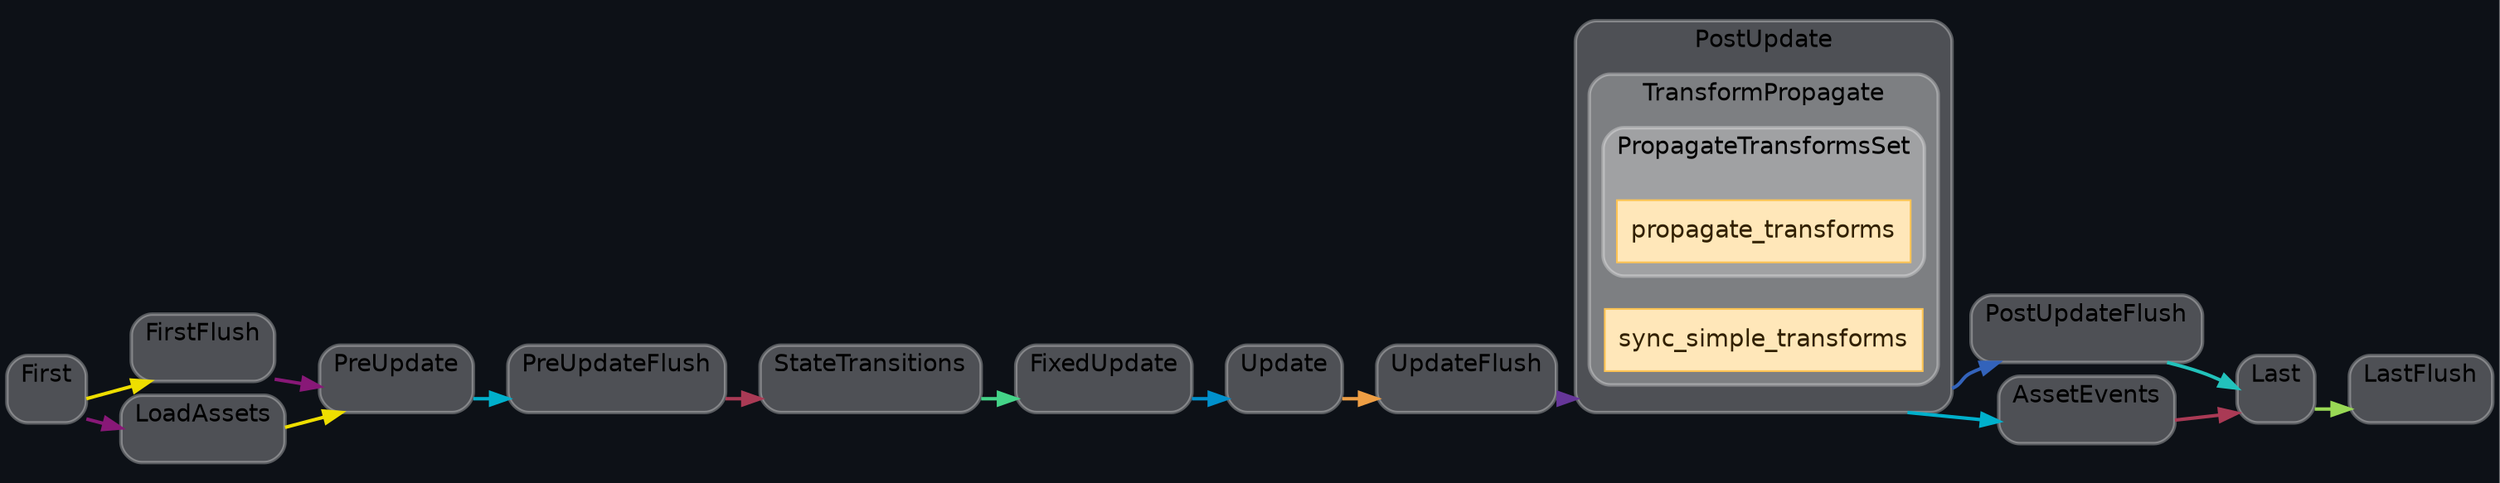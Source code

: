 digraph "" {
	"compound"="true";
	"splines"="spline";
	"rankdir"="LR";
	"bgcolor"="#0d1117";
	"fontname"="Helvetica";
	"nodesep"="0.15";
	edge ["penwidth"="2"];
	node ["shape"="box", "style"="filled"];
	subgraph "clusternode_Set(0)" {
		"style"="rounded,filled";
		"label"="Update";
		"tooltip"="Update";
		"fillcolor"="#ffffff44";
		"color"="#ffffff50";
		"penwidth"="2";
		"set_marker_node_Set(0)" ["style"="invis", "label"="", "height"="0", "shape"="point"]
	}
	
	subgraph "clusternode_Set(2)" {
		"style"="rounded,filled";
		"label"="FirstFlush";
		"tooltip"="FirstFlush";
		"fillcolor"="#ffffff44";
		"color"="#ffffff50";
		"penwidth"="2";
		"set_marker_node_Set(2)" ["style"="invis", "label"="", "height"="0", "shape"="point"]
	}
	
	subgraph "clusternode_Set(3)" {
		"style"="rounded,filled";
		"label"="PreUpdateFlush";
		"tooltip"="PreUpdateFlush";
		"fillcolor"="#ffffff44";
		"color"="#ffffff50";
		"penwidth"="2";
		"set_marker_node_Set(3)" ["style"="invis", "label"="", "height"="0", "shape"="point"]
	}
	
	subgraph "clusternode_Set(4)" {
		"style"="rounded,filled";
		"label"="UpdateFlush";
		"tooltip"="UpdateFlush";
		"fillcolor"="#ffffff44";
		"color"="#ffffff50";
		"penwidth"="2";
		"set_marker_node_Set(4)" ["style"="invis", "label"="", "height"="0", "shape"="point"]
	}
	
	subgraph "clusternode_Set(5)" {
		"style"="rounded,filled";
		"label"="PostUpdateFlush";
		"tooltip"="PostUpdateFlush";
		"fillcolor"="#ffffff44";
		"color"="#ffffff50";
		"penwidth"="2";
		"set_marker_node_Set(5)" ["style"="invis", "label"="", "height"="0", "shape"="point"]
	}
	
	subgraph "clusternode_Set(6)" {
		"style"="rounded,filled";
		"label"="LastFlush";
		"tooltip"="LastFlush";
		"fillcolor"="#ffffff44";
		"color"="#ffffff50";
		"penwidth"="2";
		"set_marker_node_Set(6)" ["style"="invis", "label"="", "height"="0", "shape"="point"]
	}
	
	subgraph "clusternode_Set(7)" {
		"style"="rounded,filled";
		"label"="First";
		"tooltip"="First";
		"fillcolor"="#ffffff44";
		"color"="#ffffff50";
		"penwidth"="2";
		"set_marker_node_Set(7)" ["style"="invis", "label"="", "height"="0", "shape"="point"]
	}
	
	subgraph "clusternode_Set(8)" {
		"style"="rounded,filled";
		"label"="PreUpdate";
		"tooltip"="PreUpdate";
		"fillcolor"="#ffffff44";
		"color"="#ffffff50";
		"penwidth"="2";
		"set_marker_node_Set(8)" ["style"="invis", "label"="", "height"="0", "shape"="point"]
	}
	
	subgraph "clusternode_Set(9)" {
		"style"="rounded,filled";
		"label"="StateTransitions";
		"tooltip"="StateTransitions";
		"fillcolor"="#ffffff44";
		"color"="#ffffff50";
		"penwidth"="2";
		"set_marker_node_Set(9)" ["style"="invis", "label"="", "height"="0", "shape"="point"]
	}
	
	subgraph "clusternode_Set(10)" {
		"style"="rounded,filled";
		"label"="FixedUpdate";
		"tooltip"="FixedUpdate";
		"fillcolor"="#ffffff44";
		"color"="#ffffff50";
		"penwidth"="2";
		"set_marker_node_Set(10)" ["style"="invis", "label"="", "height"="0", "shape"="point"]
	}
	
	subgraph "clusternode_Set(11)" {
		"style"="rounded,filled";
		"label"="PostUpdate";
		"tooltip"="PostUpdate";
		"fillcolor"="#ffffff44";
		"color"="#ffffff50";
		"penwidth"="2";
		"set_marker_node_Set(11)" ["style"="invis", "label"="", "height"="0", "shape"="point"]
		subgraph "clusternode_Set(20)" {
			"style"="rounded,filled";
			"label"="TransformPropagate";
			"tooltip"="TransformPropagate";
			"fillcolor"="#ffffff44";
			"color"="#ffffff50";
			"penwidth"="2";
			"set_marker_node_Set(20)" ["style"="invis", "label"="", "height"="0", "shape"="point"]
			subgraph "clusternode_Set(21)" {
				"style"="rounded,filled";
				"label"="PropagateTransformsSet";
				"tooltip"="PropagateTransformsSet";
				"fillcolor"="#ffffff44";
				"color"="#ffffff50";
				"penwidth"="2";
				"set_marker_node_Set(21)" ["style"="invis", "label"="", "height"="0", "shape"="point"]
				"node_System(12)" ["label"="propagate_transforms", "tooltip"="bevy_transform::systems::propagate_transforms", "fillcolor"="#ffe7b9", "fontname"="Helvetica", "fontcolor"="#322100", "color"="#ffc453", "penwidth"="1"]
			}
			
			"node_System(11)" ["label"="sync_simple_transforms", "tooltip"="bevy_transform::systems::sync_simple_transforms", "fillcolor"="#ffe7b9", "fontname"="Helvetica", "fontcolor"="#322100", "color"="#ffc453", "penwidth"="1"]
		}
		
	}
	
	subgraph "clusternode_Set(12)" {
		"style"="rounded,filled";
		"label"="Last";
		"tooltip"="Last";
		"fillcolor"="#ffffff44";
		"color"="#ffffff50";
		"penwidth"="2";
		"set_marker_node_Set(12)" ["style"="invis", "label"="", "height"="0", "shape"="point"]
	}
	
	subgraph "clusternode_Set(59)" {
		"style"="rounded,filled";
		"label"="LoadAssets";
		"tooltip"="LoadAssets";
		"fillcolor"="#ffffff44";
		"color"="#ffffff50";
		"penwidth"="2";
		"set_marker_node_Set(59)" ["style"="invis", "label"="", "height"="0", "shape"="point"]
	}
	
	subgraph "clusternode_Set(60)" {
		"style"="rounded,filled";
		"label"="AssetEvents";
		"tooltip"="AssetEvents";
		"fillcolor"="#ffffff44";
		"color"="#ffffff50";
		"penwidth"="2";
		"set_marker_node_Set(60)" ["style"="invis", "label"="", "height"="0", "shape"="point"]
	}
	
	"set_marker_node_Set(7)" -> "set_marker_node_Set(2)" ["lhead"="clusternode_Set(2)", "ltail"="clusternode_Set(7)", "tooltip"="First → FirstFlush", "color"="#eede00"]
	"set_marker_node_Set(2)" -> "set_marker_node_Set(8)" ["lhead"="clusternode_Set(8)", "ltail"="clusternode_Set(2)", "tooltip"="FirstFlush → PreUpdate", "color"="#881877"]
	"set_marker_node_Set(8)" -> "set_marker_node_Set(3)" ["lhead"="clusternode_Set(3)", "ltail"="clusternode_Set(8)", "tooltip"="PreUpdate → PreUpdateFlush", "color"="#00b0cc"]
	"set_marker_node_Set(3)" -> "set_marker_node_Set(9)" ["lhead"="clusternode_Set(9)", "ltail"="clusternode_Set(3)", "tooltip"="PreUpdateFlush → StateTransitions", "color"="#aa3a55"]
	"set_marker_node_Set(9)" -> "set_marker_node_Set(10)" ["lhead"="clusternode_Set(10)", "ltail"="clusternode_Set(9)", "tooltip"="StateTransitions → FixedUpdate", "color"="#44d488"]
	"set_marker_node_Set(10)" -> "set_marker_node_Set(0)" ["lhead"="clusternode_Set(0)", "ltail"="clusternode_Set(10)", "tooltip"="FixedUpdate → Update", "color"="#0090cc"]
	"set_marker_node_Set(0)" -> "set_marker_node_Set(4)" ["lhead"="clusternode_Set(4)", "ltail"="clusternode_Set(0)", "tooltip"="Update → UpdateFlush", "color"="#ee9e44"]
	"set_marker_node_Set(4)" -> "set_marker_node_Set(11)" ["lhead"="clusternode_Set(11)", "ltail"="clusternode_Set(4)", "tooltip"="UpdateFlush → PostUpdate", "color"="#663699"]
	"set_marker_node_Set(11)" -> "set_marker_node_Set(5)" ["lhead"="clusternode_Set(5)", "ltail"="clusternode_Set(11)", "tooltip"="PostUpdate → PostUpdateFlush", "color"="#3363bb"]
	"set_marker_node_Set(5)" -> "set_marker_node_Set(12)" ["lhead"="clusternode_Set(12)", "ltail"="clusternode_Set(5)", "tooltip"="PostUpdateFlush → Last", "color"="#22c2bb"]
	"set_marker_node_Set(12)" -> "set_marker_node_Set(6)" ["lhead"="clusternode_Set(6)", "ltail"="clusternode_Set(12)", "tooltip"="Last → LastFlush", "color"="#99d955"]
	"set_marker_node_Set(59)" -> "set_marker_node_Set(8)" ["lhead"="clusternode_Set(8)", "ltail"="clusternode_Set(59)", "tooltip"="LoadAssets → PreUpdate", "color"="#eede00"]
	"set_marker_node_Set(7)" -> "set_marker_node_Set(59)" ["lhead"="clusternode_Set(59)", "ltail"="clusternode_Set(7)", "tooltip"="First → LoadAssets", "color"="#881877"]
	"set_marker_node_Set(11)" -> "set_marker_node_Set(60)" ["lhead"="clusternode_Set(60)", "ltail"="clusternode_Set(11)", "tooltip"="PostUpdate → AssetEvents", "color"="#00b0cc"]
	"set_marker_node_Set(60)" -> "set_marker_node_Set(12)" ["lhead"="clusternode_Set(12)", "ltail"="clusternode_Set(60)", "tooltip"="AssetEvents → Last", "color"="#aa3a55"]
}
